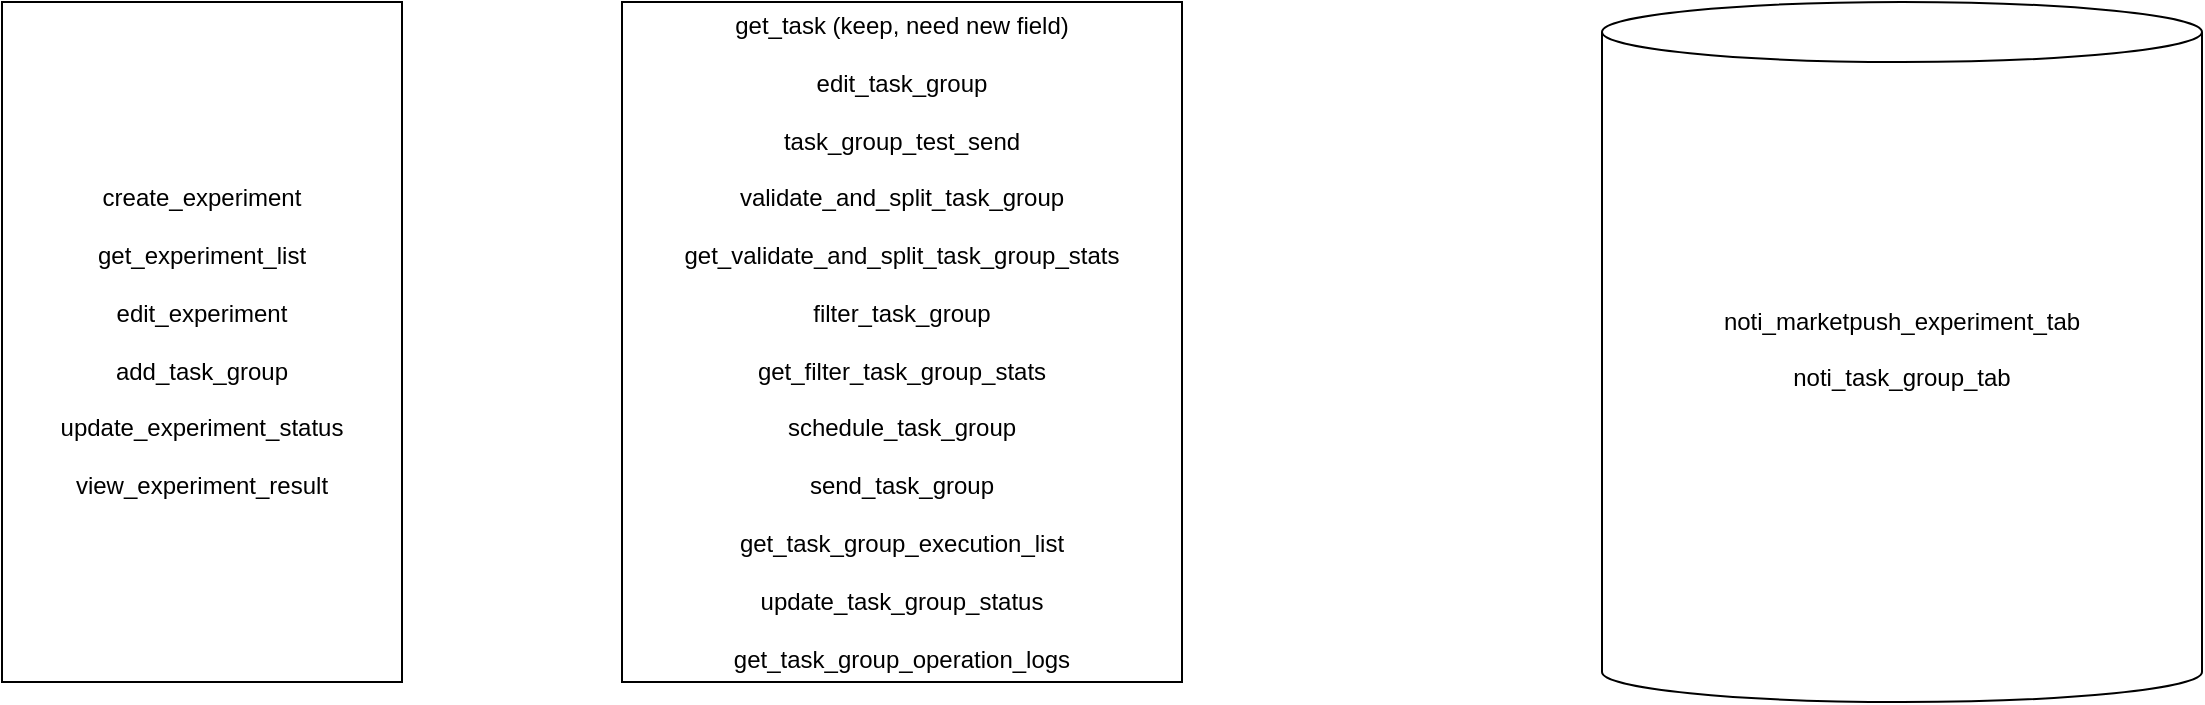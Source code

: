 <mxfile version="21.7.1" type="github">
  <diagram name="第 1 页" id="eU1CPtcxZ4fjZuy7V7a4">
    <mxGraphModel dx="1546" dy="776" grid="1" gridSize="10" guides="1" tooltips="1" connect="1" arrows="1" fold="1" page="1" pageScale="1" pageWidth="3300" pageHeight="4681" math="0" shadow="0">
      <root>
        <mxCell id="0" />
        <mxCell id="1" parent="0" />
        <mxCell id="itHvzaHbyUTomz1-z-uD-1" value="create_experiment&lt;br&gt;&lt;br&gt;get_experiment_list&lt;br&gt;&lt;br&gt;edit_experiment&lt;br&gt;&lt;br&gt;add_task_group&lt;br&gt;&lt;br&gt;update_experiment_status&lt;br&gt;&lt;br&gt;view_experiment_result&lt;br&gt;" style="whiteSpace=wrap;html=1;" vertex="1" parent="1">
          <mxGeometry x="390" y="180" width="200" height="340" as="geometry" />
        </mxCell>
        <mxCell id="itHvzaHbyUTomz1-z-uD-2" value="get_task (keep, need new field)&lt;br&gt;&lt;br&gt;edit_task_group&lt;br&gt;&lt;br&gt;task_group_test_send&lt;br&gt;&lt;br&gt;validate_and_split_task_group&lt;br&gt;&lt;br&gt;get_validate_and_split_task_group_stats&lt;br&gt;&lt;br&gt;filter_task_group&lt;br&gt;&lt;br&gt;get_filter_task_group_stats&lt;br&gt;&lt;br&gt;schedule_task_group&lt;br&gt;&lt;br&gt;send_task_group&lt;br&gt;&lt;br&gt;get_task_group_execution_list&lt;br&gt;&lt;br&gt;update_task_group_status&lt;br&gt;&lt;br&gt;get_task_group_operation_logs&lt;br&gt;" style="whiteSpace=wrap;html=1;" vertex="1" parent="1">
          <mxGeometry x="700" y="180" width="280" height="340" as="geometry" />
        </mxCell>
        <mxCell id="itHvzaHbyUTomz1-z-uD-3" value="noti_marketpush_experiment_tab&lt;br&gt;&lt;br&gt;noti_task_group_tab&lt;br&gt;&lt;br&gt;&lt;br&gt;" style="shape=cylinder3;whiteSpace=wrap;html=1;boundedLbl=1;backgroundOutline=1;size=15;" vertex="1" parent="1">
          <mxGeometry x="1190" y="180" width="300" height="350" as="geometry" />
        </mxCell>
      </root>
    </mxGraphModel>
  </diagram>
</mxfile>
